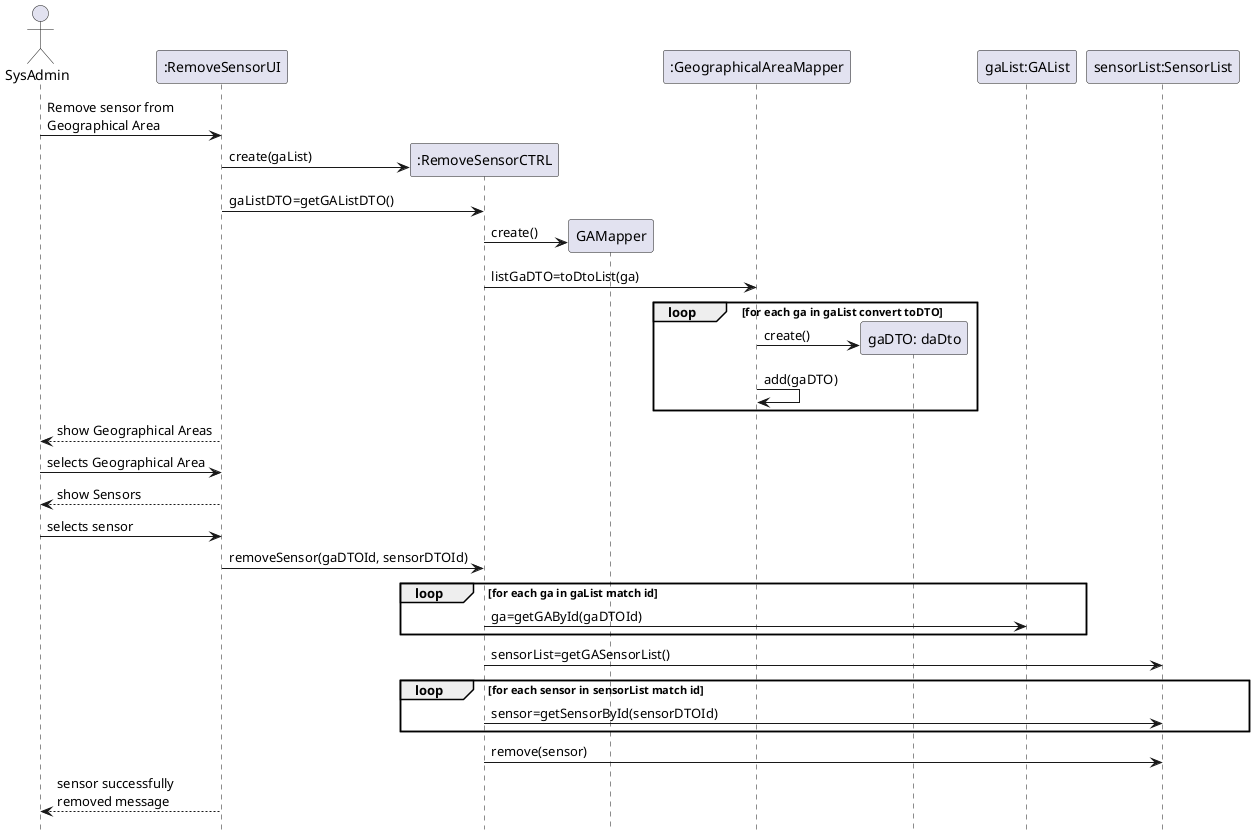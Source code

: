 @startuml



hidefootbox
actor SysAdmin
SysAdmin -> ":RemoveSensorUI":  Remove sensor from \nGeographical Area
create ":RemoveSensorUI"
create ":RemoveSensorCTRL"
":RemoveSensorUI" -> ":RemoveSensorCTRL": create(gaList)
":RemoveSensorUI"->":RemoveSensorCTRL": gaListDTO=getGAListDTO()
create GAMapper
":RemoveSensorCTRL"->GAMapper:create()
":RemoveSensorCTRL"->":GeographicalAreaMapper":listGaDTO=toDtoList(ga)


loop for each ga in gaList convert toDTO
create "gaDTO: daDto"
":GeographicalAreaMapper"->"gaDTO: daDto":create()

":GeographicalAreaMapper"->":GeographicalAreaMapper":add(gaDTO)
end
SysAdmin<--":RemoveSensorUI": show Geographical Areas
SysAdmin -> ":RemoveSensorUI": selects Geographical Area

SysAdmin<--":RemoveSensorUI":show Sensors
SysAdmin->":RemoveSensorUI": selects sensor
":RemoveSensorUI"->":RemoveSensorCTRL": removeSensor(gaDTOId, sensorDTOId)
loop for each ga in gaList match id
":RemoveSensorCTRL"->"gaList:GAList": ga=getGAById(gaDTOId)
end
":RemoveSensorCTRL"->"sensorList:SensorList": sensorList=getGASensorList()

loop for each sensor in sensorList match id
":RemoveSensorCTRL"->"sensorList:SensorList": sensor=getSensorById(sensorDTOId)
end
":RemoveSensorCTRL"->"sensorList:SensorList":remove(sensor)
SysAdmin<--":RemoveSensorUI":sensor successfully \nremoved message
@enduml